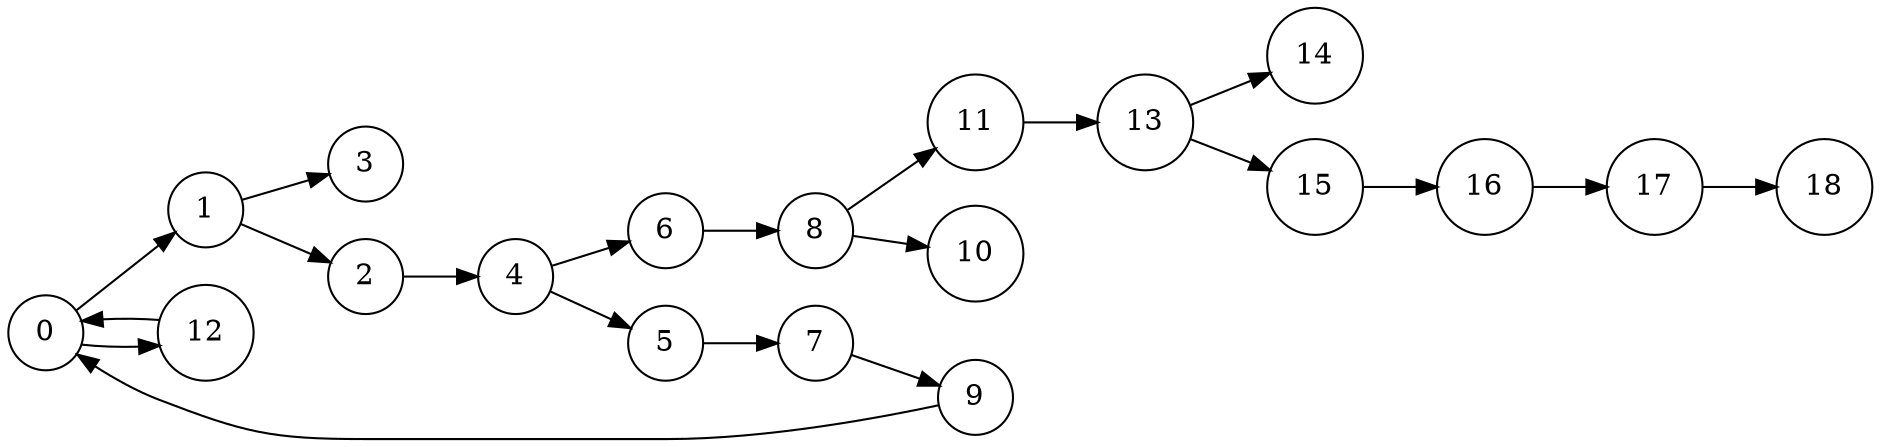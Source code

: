 digraph G {
	graph [rankdir="LR"];
	node [shape="circle"];
	0 [station="at" speed="stopped" isInitial="true" moving="false" kind="ACCEPTING" closed="true" source="Q0"];
	1 [station="at" index="1" speed="low" isInitial="false" kind="ACCEPTING" moving="true" closed="true" source="1" ss="Q1"];
	2 [station="far" index="2" speed="low" isInitial="false" kind="ACCEPTING" moving="true" closed="true" source="2" ss="Q3"];
	3 [station="at" index="20" speed="low" isInitial="false" kind="AVOID" moving="true" closed="false" source="20"];
	4 [station="far" index="3" speed="high" isInitial="false" kind="ACCEPTING" moving="true" closed="true" source="3" ss="Q5"];
	5 [station="app" index="4" speed="high" isInitial="false" kind="ACCEPTING" moving="true" closed="true" source="4" ss="Q6"];
	6 [station="far" index="10" speed="low" isInitial="false" kind="ACCEPTING" moving="true" closed="true" source="10" ss="Q3"];
	7 [station="app" index="5" speed="low" isInitial="false" kind="ACCEPTING" moving="true" closed="true" source="5" ss="Q7"];
	8 [station="far" index="11" speed="stopped" isInitial="false" kind="ACCEPTING" moving="false" closed="true" source="11" ss="Q4"];
	9 [station="at" index="6" speed="low" isInitial="false" kind="ACCEPTING" moving="true" closed="true" source="6" ss="Q1"];
	10 [station="far" index="12" speed="stopped" isInitial="false" kind="AVOID" moving="false" closed="false" source="12"];
	11 [station="far" index="13" speed="low" isInitial="false" kind="ACCEPTING" moving="true" closed="true" source="13" ss="Q3"];
	12 [station="at" index="8" speed="stopped" isInitial="false" kind="ACCEPTING" moving="false" closed="false" source="8" ss="Q2"];
	13 [station="app" index="14" speed="low" isInitial="false" kind="ACCEPTING" moving="true" closed="true" source="14" ss="Q7"];
	14 [station="app" index="19" speed="high" isInitial="false" kind="AVOID" moving="true" closed="true" source="19"];
	15 [station="app" index="15" speed="stopped" isInitial="false" kind="ACCEPTING" moving="false" closed="true" source="15" ss="Q8"];
	16 [station="app" index="16" speed="low" isInitial="false" kind="ACCEPTING" moving="true" closed="true" source="16" ss="Q7"];
	17 [station="at" index="17" speed="low" isInitial="false" kind="ACCEPTING" moving="true" closed="true" source="17" ss="Q1"];
	18 [station="far" index="18" speed="low" isInitial="false" kind="ACCEPTING" moving="true" closed="true" source="18" ss="Q3"];
	0 -> 1 [letter="start" index="19"];
	1 -> 2 [letter="leaving" index="17"];
	1 -> 3 [letter="open" index="18"];
	2 -> 4 [letter="high" index="16"];
	4 -> 5 [letter="approaching" index="5"];
	4 -> 6 [letter="low" index="15"];
	5 -> 7 [letter="low" index="4"];
	6 -> 8 [letter="stop" index="14"];
	7 -> 9 [letter="atstation" index="3"];
	8 -> 10 [letter="open" index="6"];
	8 -> 11 [letter="start" index="13"];
	9 -> 0 [letter="stop" index="2"];
	0 -> 12 [letter="open" index="1"];
	11 -> 13 [letter="approaching" index="12"];
	12 -> 0 [letter="close" index="0"];
	13 -> 14 [letter="high" index="11"];
	13 -> 15 [letter="stop" index="10"];
	15 -> 16 [letter="start" index="9"];
	16 -> 17 [letter="atstation" index="8"];
	17 -> 18 [letter="leaving" index="7"];
}
